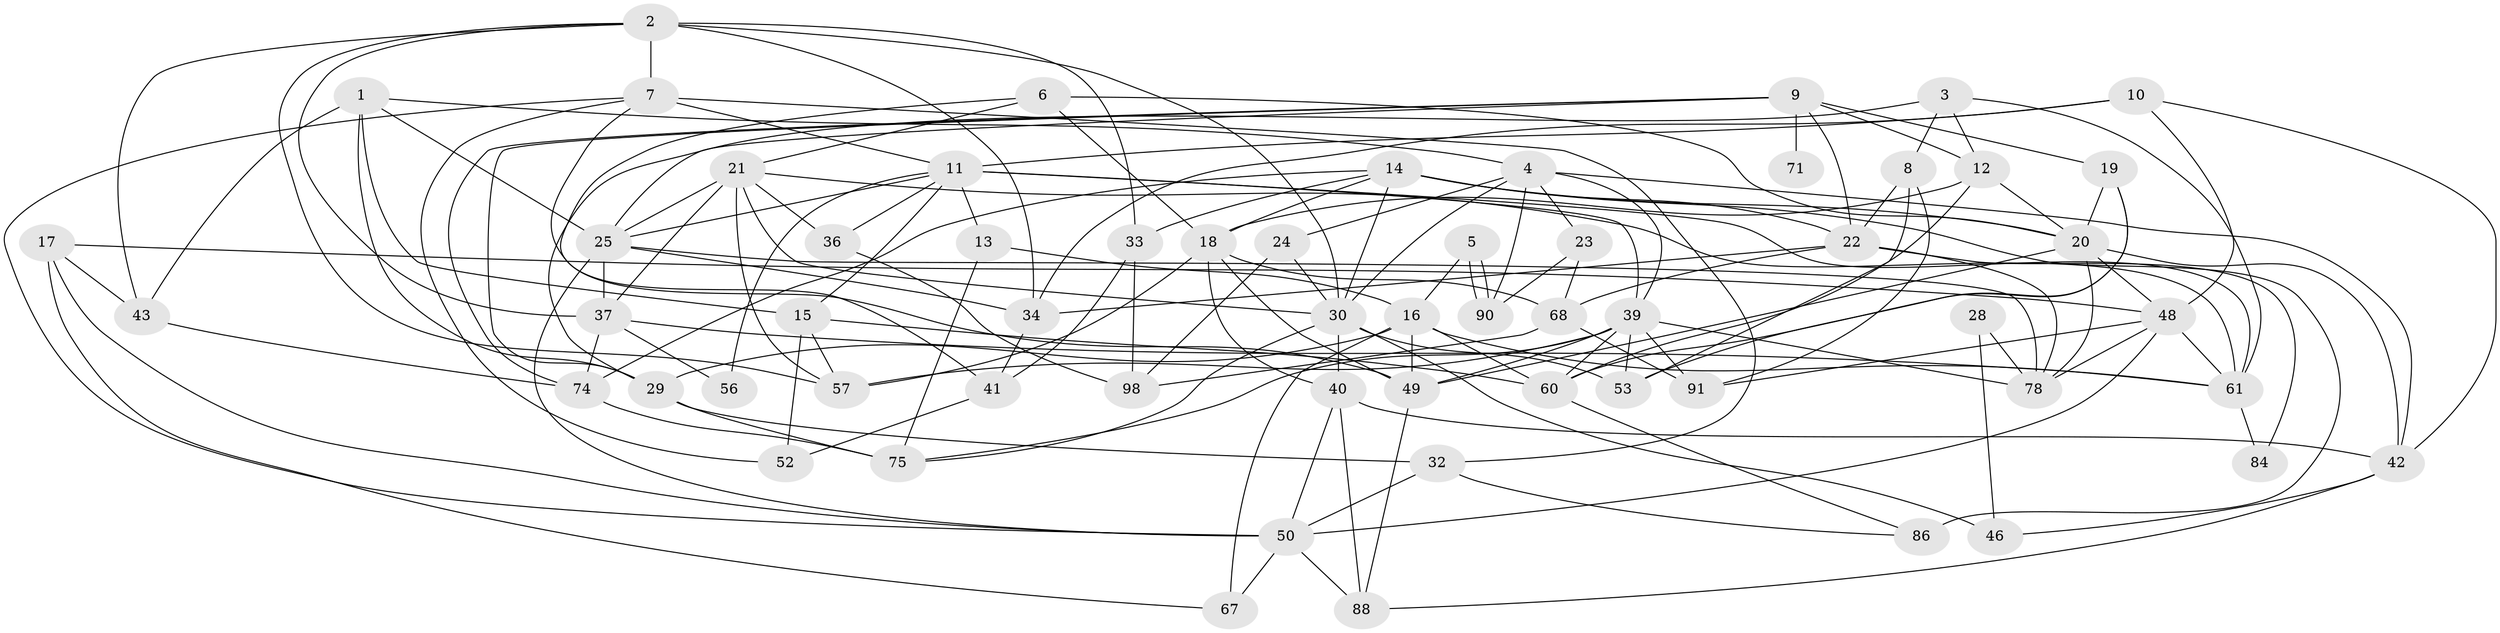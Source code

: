 // original degree distribution, {4: 0.28, 3: 0.3, 2: 0.11, 5: 0.18, 7: 0.04, 6: 0.07, 8: 0.02}
// Generated by graph-tools (version 1.1) at 2025/11/02/27/25 16:11:21]
// undirected, 60 vertices, 151 edges
graph export_dot {
graph [start="1"]
  node [color=gray90,style=filled];
  1 [super="+35"];
  2 [super="+45"];
  3 [super="+87"];
  4 [super="+92"];
  5;
  6 [super="+58"];
  7 [super="+85"];
  8 [super="+79"];
  9 [super="+66"];
  10 [super="+38"];
  11 [super="+80"];
  12 [super="+89"];
  13;
  14 [super="+72"];
  15 [super="+26"];
  16 [super="+31"];
  17 [super="+54"];
  18 [super="+27"];
  19 [super="+95"];
  20 [super="+64"];
  21 [super="+83"];
  22 [super="+44"];
  23;
  24;
  25 [super="+51"];
  28;
  29 [super="+63"];
  30 [super="+59"];
  32;
  33;
  34 [super="+77"];
  36 [super="+55"];
  37 [super="+47"];
  39 [super="+70"];
  40 [super="+73"];
  41 [super="+93"];
  42;
  43 [super="+94"];
  46;
  48 [super="+65"];
  49 [super="+76"];
  50;
  52;
  53 [super="+99"];
  56;
  57 [super="+81"];
  60 [super="+69"];
  61 [super="+62"];
  67;
  68 [super="+100"];
  71;
  74 [super="+82"];
  75 [super="+97"];
  78 [super="+96"];
  84;
  86;
  88;
  90;
  91;
  98;
  1 -- 29;
  1 -- 43;
  1 -- 4;
  1 -- 25;
  1 -- 15;
  2 -- 7 [weight=2];
  2 -- 43;
  2 -- 33;
  2 -- 34;
  2 -- 37;
  2 -- 57;
  2 -- 30 [weight=2];
  3 -- 12;
  3 -- 8;
  3 -- 29;
  3 -- 61;
  4 -- 30;
  4 -- 24;
  4 -- 90;
  4 -- 23;
  4 -- 42;
  4 -- 39;
  5 -- 90;
  5 -- 90;
  5 -- 16;
  6 -- 21;
  6 -- 41;
  6 -- 18;
  6 -- 20;
  7 -- 11;
  7 -- 52;
  7 -- 32;
  7 -- 50;
  7 -- 49;
  8 -- 53;
  8 -- 91;
  8 -- 22;
  9 -- 22 [weight=2];
  9 -- 71 [weight=2];
  9 -- 19;
  9 -- 74;
  9 -- 12;
  9 -- 29;
  9 -- 25;
  10 -- 42;
  10 -- 11;
  10 -- 48;
  10 -- 34;
  11 -- 25;
  11 -- 13;
  11 -- 56;
  11 -- 39;
  11 -- 61 [weight=2];
  11 -- 15;
  11 -- 36;
  12 -- 18;
  12 -- 60;
  12 -- 20;
  13 -- 16;
  13 -- 75;
  14 -- 74;
  14 -- 18 [weight=2];
  14 -- 20;
  14 -- 86;
  14 -- 33;
  14 -- 30;
  14 -- 22;
  15 -- 57;
  15 -- 52;
  15 -- 60;
  16 -- 61;
  16 -- 67;
  16 -- 29;
  16 -- 49;
  16 -- 60;
  17 -- 67;
  17 -- 48;
  17 -- 50;
  17 -- 43;
  18 -- 49;
  18 -- 68;
  18 -- 40;
  18 -- 57;
  19 -- 60;
  19 -- 53;
  19 -- 20;
  20 -- 48;
  20 -- 49;
  20 -- 42;
  20 -- 78;
  21 -- 36;
  21 -- 30;
  21 -- 57;
  21 -- 61;
  21 -- 25;
  21 -- 37;
  22 -- 84;
  22 -- 68;
  22 -- 34;
  22 -- 78;
  23 -- 90;
  23 -- 68;
  24 -- 30;
  24 -- 98;
  25 -- 50;
  25 -- 37 [weight=2];
  25 -- 34;
  25 -- 78;
  28 -- 46;
  28 -- 78;
  29 -- 32;
  29 -- 75;
  30 -- 75;
  30 -- 40;
  30 -- 53;
  30 -- 46;
  32 -- 50;
  32 -- 86;
  33 -- 98;
  33 -- 41;
  34 -- 41;
  36 -- 98;
  37 -- 56;
  37 -- 61;
  37 -- 74 [weight=2];
  39 -- 53;
  39 -- 78;
  39 -- 57;
  39 -- 60;
  39 -- 49;
  39 -- 75;
  39 -- 91;
  40 -- 42;
  40 -- 88;
  40 -- 50;
  41 -- 52;
  42 -- 88;
  42 -- 46;
  43 -- 74;
  48 -- 91;
  48 -- 50;
  48 -- 61;
  48 -- 78;
  49 -- 88;
  50 -- 88;
  50 -- 67;
  60 -- 86;
  61 -- 84;
  68 -- 98;
  68 -- 91;
  74 -- 75;
}
